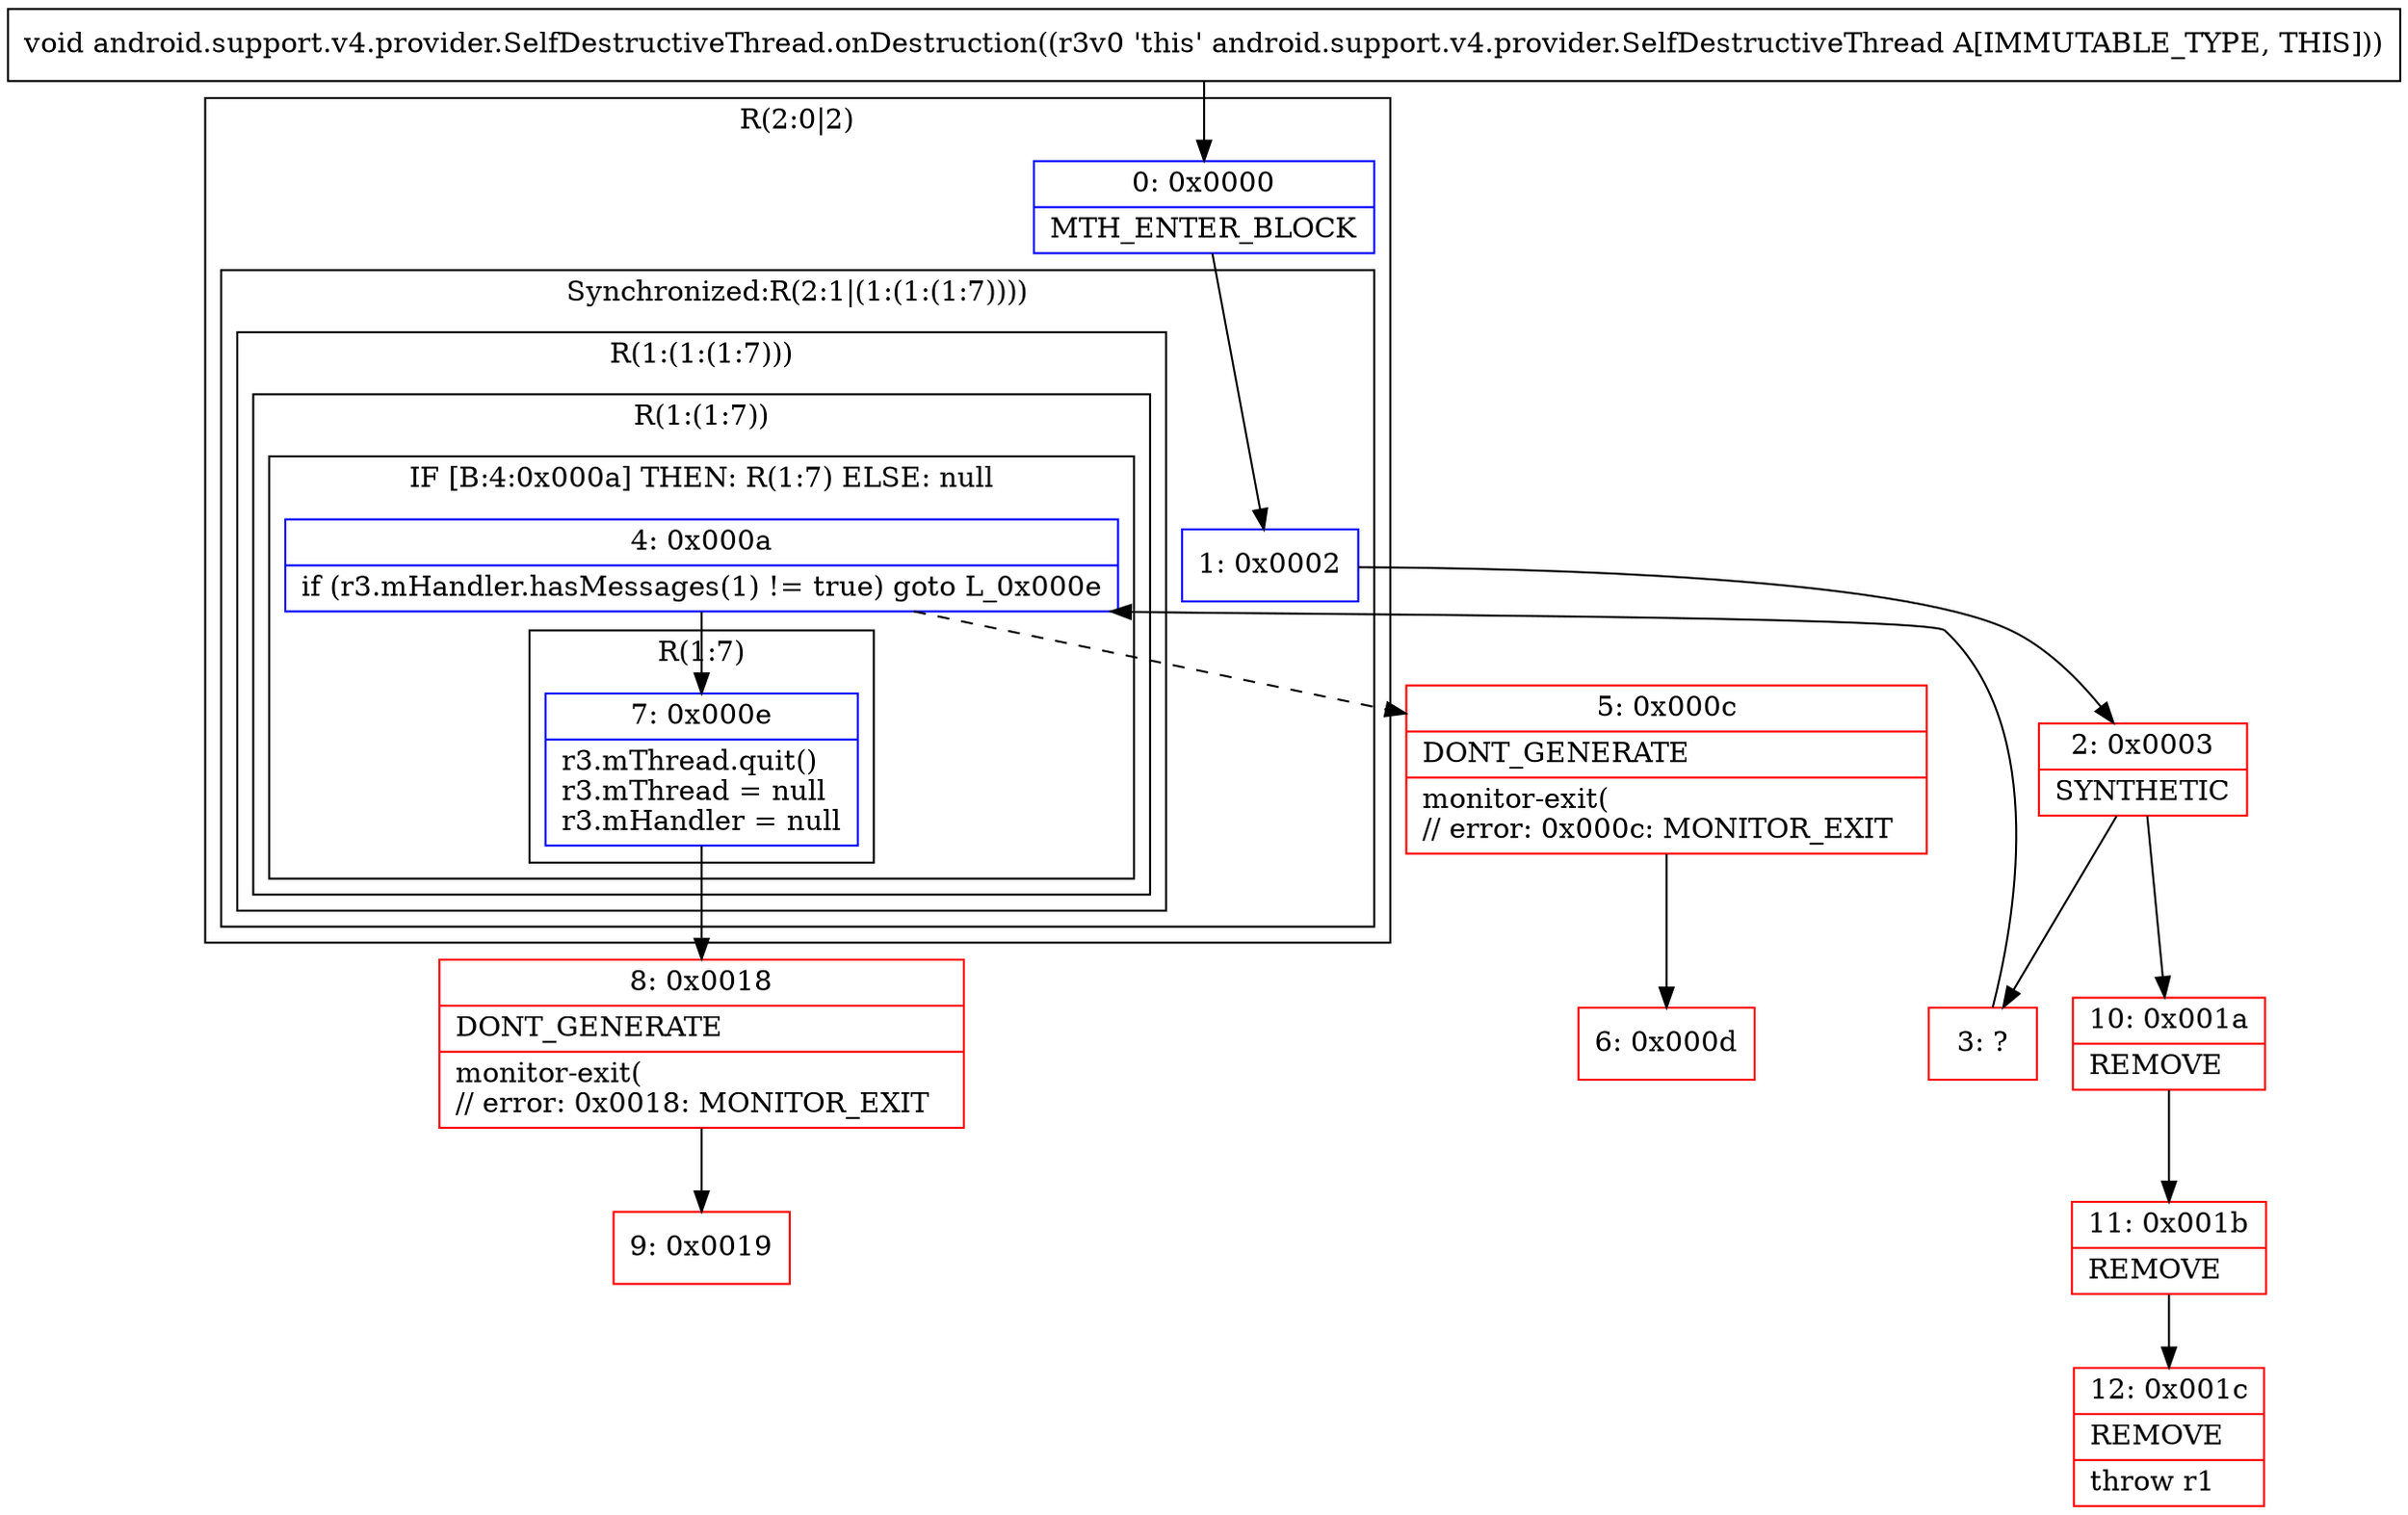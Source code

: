digraph "CFG forandroid.support.v4.provider.SelfDestructiveThread.onDestruction()V" {
subgraph cluster_Region_1356490076 {
label = "R(2:0|2)";
node [shape=record,color=blue];
Node_0 [shape=record,label="{0\:\ 0x0000|MTH_ENTER_BLOCK\l}"];
subgraph cluster_SynchronizedRegion_406450462 {
label = "Synchronized:R(2:1|(1:(1:(1:7))))";
node [shape=record,color=blue];
Node_1 [shape=record,label="{1\:\ 0x0002}"];
subgraph cluster_Region_215881532 {
label = "R(1:(1:(1:7)))";
node [shape=record,color=blue];
subgraph cluster_Region_2018855531 {
label = "R(1:(1:7))";
node [shape=record,color=blue];
subgraph cluster_IfRegion_2066096312 {
label = "IF [B:4:0x000a] THEN: R(1:7) ELSE: null";
node [shape=record,color=blue];
Node_4 [shape=record,label="{4\:\ 0x000a|if (r3.mHandler.hasMessages(1) != true) goto L_0x000e\l}"];
subgraph cluster_Region_750821315 {
label = "R(1:7)";
node [shape=record,color=blue];
Node_7 [shape=record,label="{7\:\ 0x000e|r3.mThread.quit()\lr3.mThread = null\lr3.mHandler = null\l}"];
}
}
}
}
}
}
Node_2 [shape=record,color=red,label="{2\:\ 0x0003|SYNTHETIC\l}"];
Node_3 [shape=record,color=red,label="{3\:\ ?}"];
Node_5 [shape=record,color=red,label="{5\:\ 0x000c|DONT_GENERATE\l|monitor\-exit(\l\/\/ error: 0x000c: MONITOR_EXIT  \l}"];
Node_6 [shape=record,color=red,label="{6\:\ 0x000d}"];
Node_8 [shape=record,color=red,label="{8\:\ 0x0018|DONT_GENERATE\l|monitor\-exit(\l\/\/ error: 0x0018: MONITOR_EXIT  \l}"];
Node_9 [shape=record,color=red,label="{9\:\ 0x0019}"];
Node_10 [shape=record,color=red,label="{10\:\ 0x001a|REMOVE\l}"];
Node_11 [shape=record,color=red,label="{11\:\ 0x001b|REMOVE\l}"];
Node_12 [shape=record,color=red,label="{12\:\ 0x001c|REMOVE\l|throw r1\l}"];
MethodNode[shape=record,label="{void android.support.v4.provider.SelfDestructiveThread.onDestruction((r3v0 'this' android.support.v4.provider.SelfDestructiveThread A[IMMUTABLE_TYPE, THIS])) }"];
MethodNode -> Node_0;
Node_0 -> Node_1;
Node_1 -> Node_2;
Node_4 -> Node_5[style=dashed];
Node_4 -> Node_7;
Node_7 -> Node_8;
Node_2 -> Node_3;
Node_2 -> Node_10;
Node_3 -> Node_4;
Node_5 -> Node_6;
Node_8 -> Node_9;
Node_10 -> Node_11;
Node_11 -> Node_12;
}

